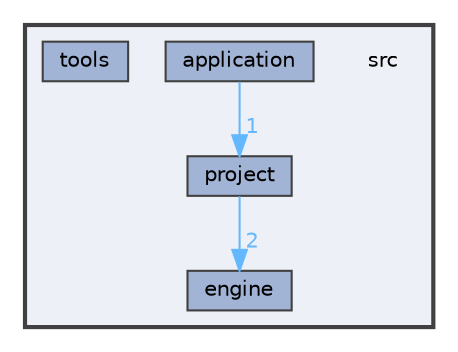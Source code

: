 digraph "C:/Dev/Techstorm-v5/src"
{
 // LATEX_PDF_SIZE
  bgcolor="transparent";
  edge [fontname=Helvetica,fontsize=10,labelfontname=Helvetica,labelfontsize=10];
  node [fontname=Helvetica,fontsize=10,shape=box,height=0.2,width=0.4];
  compound=true
  subgraph clusterdir_68267d1309a1af8e8297ef4c3efbcdba {
    graph [ bgcolor="#edf0f7", pencolor="grey25", label="", fontname=Helvetica,fontsize=10 style="filled,bold", URL="dir_68267d1309a1af8e8297ef4c3efbcdba.html",tooltip=""]
    dir_68267d1309a1af8e8297ef4c3efbcdba [shape=plaintext, label="src"];
  dir_844f6ab5c2ae79211596f3dcdd81adb7 [label="application", fillcolor="#a2b4d6", color="grey25", style="filled", URL="dir_844f6ab5c2ae79211596f3dcdd81adb7.html",tooltip=""];
  dir_2052808828190f934b76e979ee65af8a [label="engine", fillcolor="#a2b4d6", color="grey25", style="filled", URL="dir_2052808828190f934b76e979ee65af8a.html",tooltip=""];
  dir_00f0a3b1654669903f8939607e046ce9 [label="project", fillcolor="#a2b4d6", color="grey25", style="filled", URL="dir_00f0a3b1654669903f8939607e046ce9.html",tooltip=""];
  dir_1563a38af0d3a5e4a6330d6d45e9792a [label="tools", fillcolor="#a2b4d6", color="grey25", style="filled", URL="dir_1563a38af0d3a5e4a6330d6d45e9792a.html",tooltip=""];
  }
  dir_844f6ab5c2ae79211596f3dcdd81adb7->dir_00f0a3b1654669903f8939607e046ce9 [headlabel="1", labeldistance=1.5 headhref="dir_000000_000010.html" href="dir_000000_000010.html" color="steelblue1" fontcolor="steelblue1"];
  dir_00f0a3b1654669903f8939607e046ce9->dir_2052808828190f934b76e979ee65af8a [headlabel="2", labeldistance=1.5 headhref="dir_000010_000004.html" href="dir_000010_000004.html" color="steelblue1" fontcolor="steelblue1"];
}
